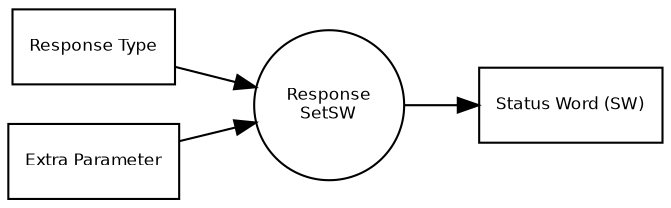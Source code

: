 digraph DFD_StateInit {
 
rankdir = LR

 node [
         fontname = "Bitstream Vera Sans"
         fontsize = 8
         shape = "record"
     ]

 edge [
         fontname = "Bitstream Vera Sans"
         fontsize = 8
         fontcolor = "Red"
     ]

// all blocks
response_type [label="Response Type"]
extra_param [label="Extra Parameter"]
set_sw [label="Response\nSetSW", shape="circle", fixedsize=true, width=1];
sw [label="Status Word (SW)"]

// relations
response_type -> set_sw
extra_param -> set_sw
set_sw -> sw;

}
